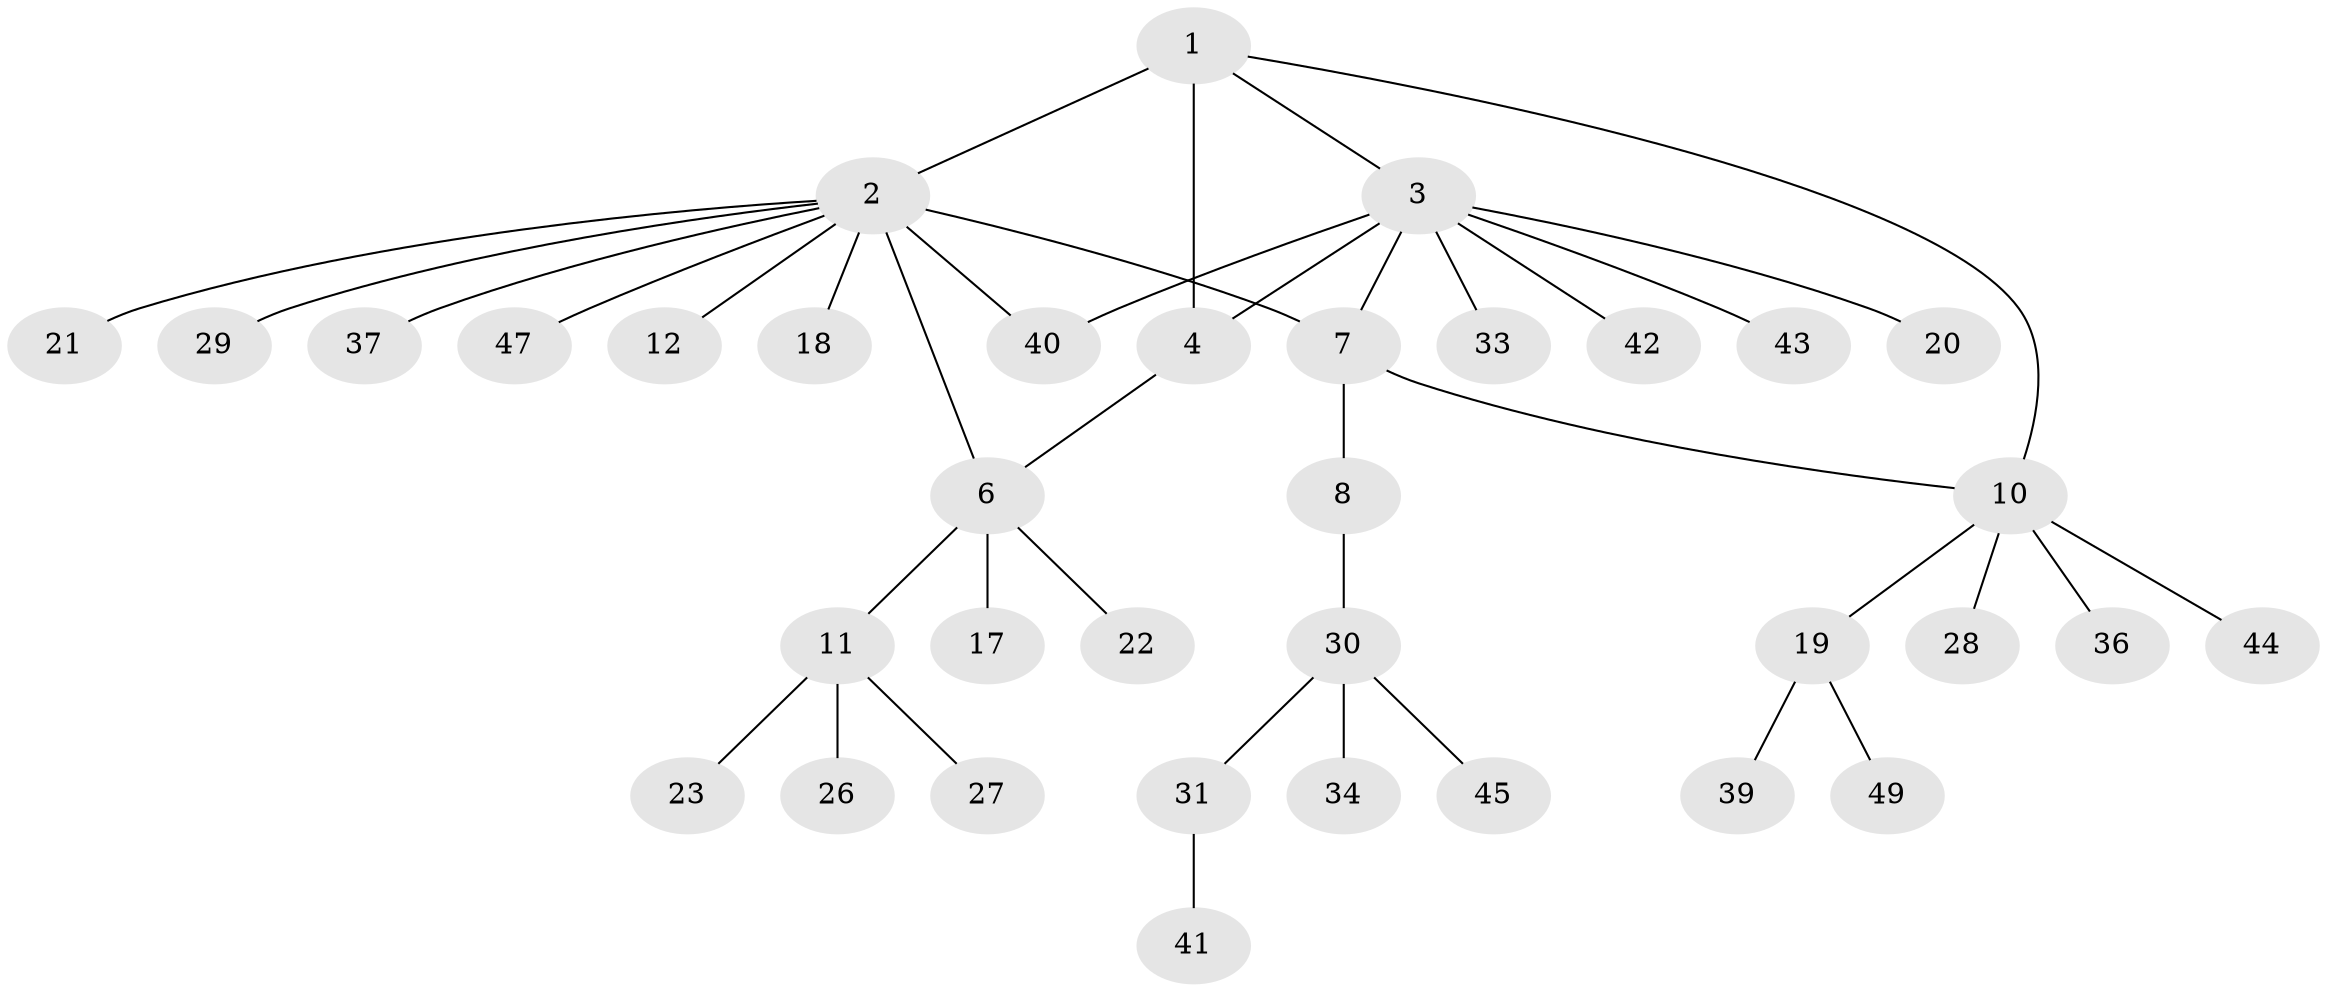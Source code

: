 // Generated by graph-tools (version 1.1) at 2025/24/03/03/25 07:24:14]
// undirected, 36 vertices, 40 edges
graph export_dot {
graph [start="1"]
  node [color=gray90,style=filled];
  1 [super="+9"];
  2 [super="+5"];
  3 [super="+25"];
  4;
  6 [super="+14"];
  7;
  8 [super="+16"];
  10 [super="+15"];
  11 [super="+13"];
  12;
  17;
  18 [super="+32"];
  19 [super="+35"];
  20;
  21;
  22;
  23 [super="+24"];
  26;
  27;
  28;
  29;
  30 [super="+48"];
  31 [super="+38"];
  33;
  34;
  36;
  37;
  39;
  40;
  41 [super="+46"];
  42;
  43;
  44;
  45;
  47;
  49;
  1 -- 2 [weight=2];
  1 -- 4;
  1 -- 10;
  1 -- 3;
  2 -- 7 [weight=2];
  2 -- 12;
  2 -- 18;
  2 -- 21;
  2 -- 29;
  2 -- 37;
  2 -- 40;
  2 -- 47;
  2 -- 6;
  3 -- 4;
  3 -- 7;
  3 -- 20;
  3 -- 33;
  3 -- 40;
  3 -- 42;
  3 -- 43;
  4 -- 6;
  6 -- 11;
  6 -- 17;
  6 -- 22;
  7 -- 8;
  7 -- 10;
  8 -- 30;
  10 -- 28;
  10 -- 19;
  10 -- 36;
  10 -- 44;
  11 -- 23;
  11 -- 27;
  11 -- 26;
  19 -- 49;
  19 -- 39;
  30 -- 31;
  30 -- 34;
  30 -- 45;
  31 -- 41;
}
